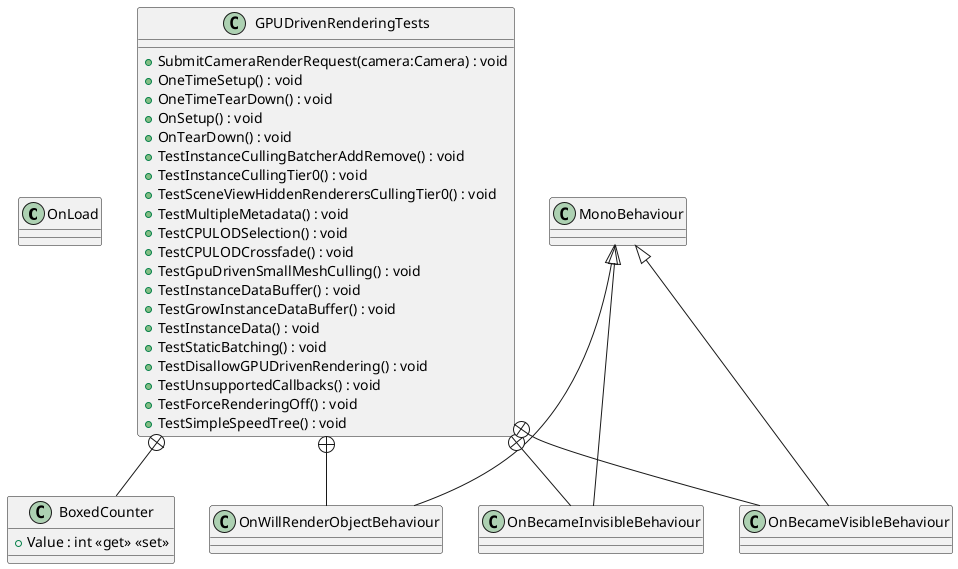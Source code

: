 @startuml
class OnLoad {
}
class GPUDrivenRenderingTests {
    + SubmitCameraRenderRequest(camera:Camera) : void
    + OneTimeSetup() : void
    + OneTimeTearDown() : void
    + OnSetup() : void
    + OnTearDown() : void
    + TestInstanceCullingBatcherAddRemove() : void
    + TestInstanceCullingTier0() : void
    + TestSceneViewHiddenRenderersCullingTier0() : void
    + TestMultipleMetadata() : void
    + TestCPULODSelection() : void
    + TestCPULODCrossfade() : void
    + TestGpuDrivenSmallMeshCulling() : void
    + TestInstanceDataBuffer() : void
    + TestGrowInstanceDataBuffer() : void
    + TestInstanceData() : void
    + TestStaticBatching() : void
    + TestDisallowGPUDrivenRendering() : void
    + TestUnsupportedCallbacks() : void
    + TestForceRenderingOff() : void
    + TestSimpleSpeedTree() : void
}
class BoxedCounter {
    + Value : int <<get>> <<set>>
}
class OnWillRenderObjectBehaviour {
}
class OnBecameInvisibleBehaviour {
}
class OnBecameVisibleBehaviour {
}
GPUDrivenRenderingTests +-- BoxedCounter
GPUDrivenRenderingTests +-- OnWillRenderObjectBehaviour
MonoBehaviour <|-- OnWillRenderObjectBehaviour
GPUDrivenRenderingTests +-- OnBecameInvisibleBehaviour
MonoBehaviour <|-- OnBecameInvisibleBehaviour
GPUDrivenRenderingTests +-- OnBecameVisibleBehaviour
MonoBehaviour <|-- OnBecameVisibleBehaviour
@enduml

